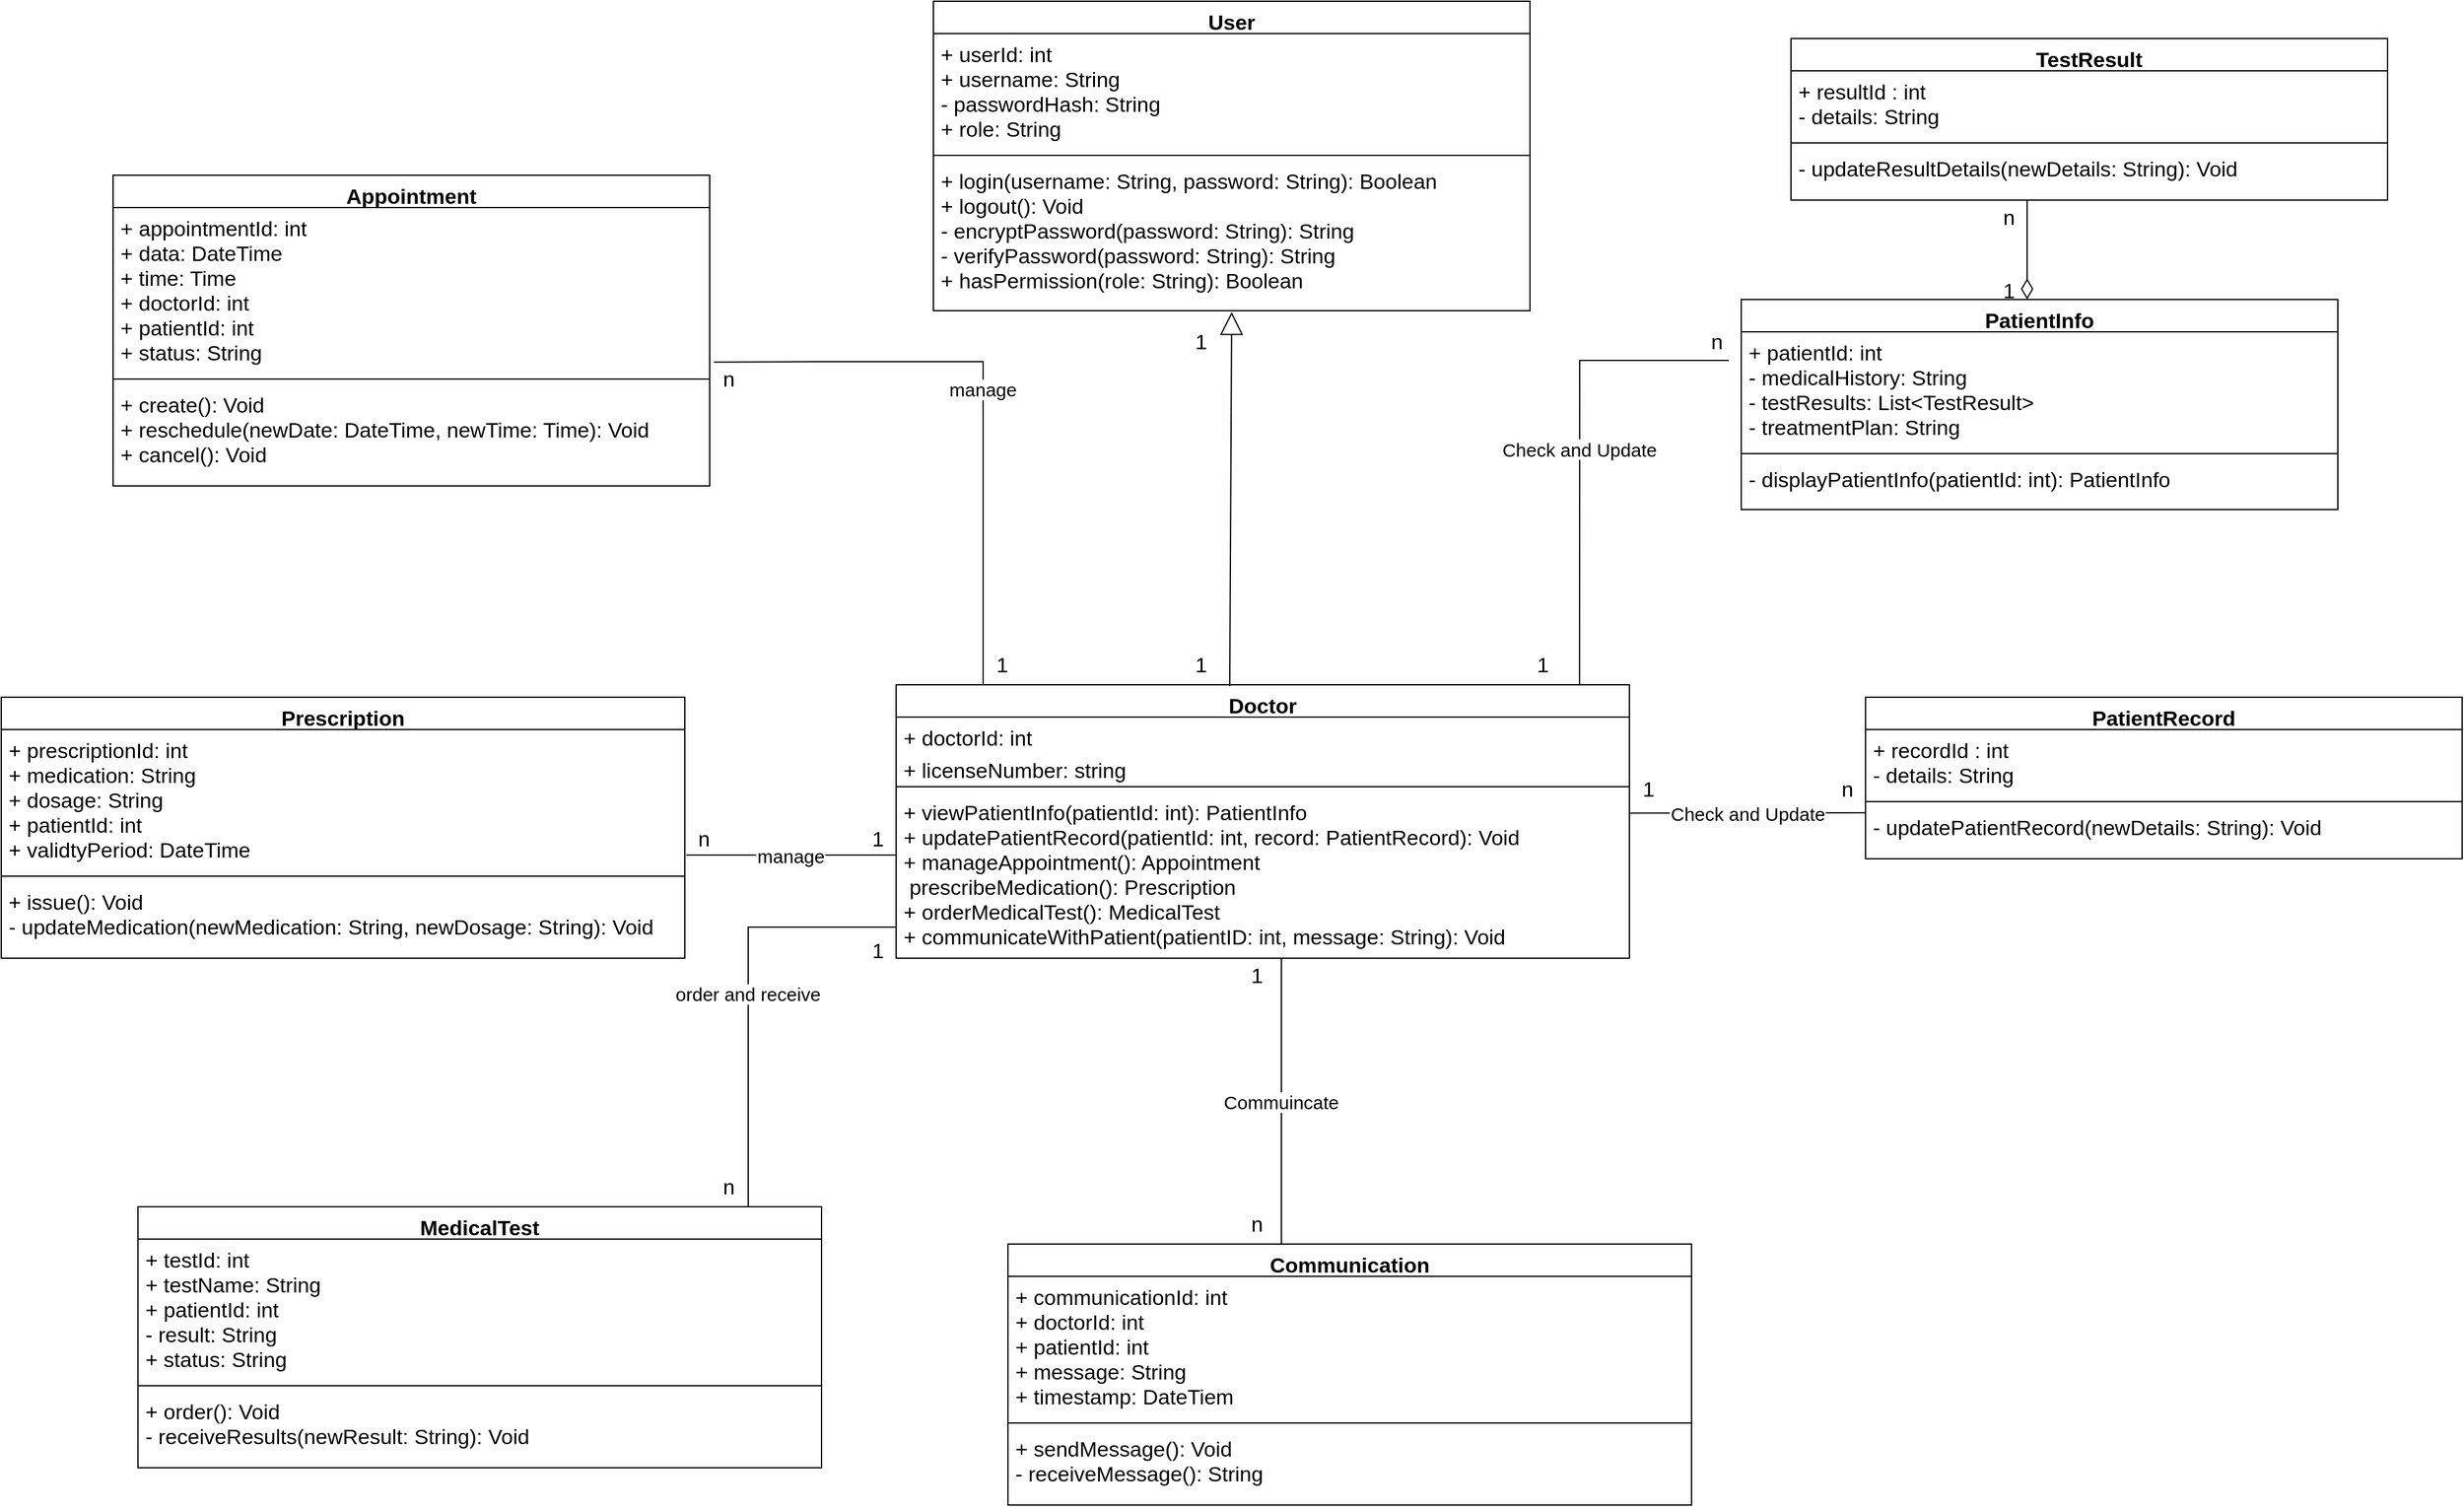 <mxfile version="22.0.3" type="device">
  <diagram id="C5RBs43oDa-KdzZeNtuy" name="Page-1">
    <mxGraphModel dx="1446" dy="809" grid="0" gridSize="10" guides="1" tooltips="1" connect="1" arrows="1" fold="1" page="1" pageScale="1" pageWidth="3300" pageHeight="4681" math="0" shadow="0">
      <root>
        <mxCell id="WIyWlLk6GJQsqaUBKTNV-0" />
        <mxCell id="WIyWlLk6GJQsqaUBKTNV-1" parent="WIyWlLk6GJQsqaUBKTNV-0" />
        <mxCell id="tuwSr8e36dJ-7jldxERm-1" value="User" style="swimlane;fontStyle=1;align=center;verticalAlign=top;childLayout=stackLayout;horizontal=1;startSize=26;horizontalStack=0;resizeParent=1;resizeParentMax=0;resizeLast=0;collapsible=0;marginBottom=0;fontSize=17;" parent="WIyWlLk6GJQsqaUBKTNV-1" vertex="1">
          <mxGeometry x="1400" y="1110" width="480" height="249" as="geometry" />
        </mxCell>
        <mxCell id="tuwSr8e36dJ-7jldxERm-2" value="+ userId: int&#xa;+ username: String&#xa;- passwordHash: String&#xa;+ role: String" style="text;strokeColor=none;fillColor=none;align=left;verticalAlign=top;spacingLeft=4;spacingRight=4;overflow=hidden;rotatable=0;points=[[0,0.5],[1,0.5]];portConstraint=eastwest;fontSize=17;" parent="tuwSr8e36dJ-7jldxERm-1" vertex="1">
          <mxGeometry y="26" width="480" height="94" as="geometry" />
        </mxCell>
        <mxCell id="tuwSr8e36dJ-7jldxERm-4" style="line;strokeWidth=1;fillColor=none;align=left;verticalAlign=middle;spacingTop=-1;spacingLeft=3;spacingRight=3;rotatable=0;labelPosition=right;points=[];portConstraint=eastwest;strokeColor=inherit;" parent="tuwSr8e36dJ-7jldxERm-1" vertex="1">
          <mxGeometry y="120" width="480" height="8" as="geometry" />
        </mxCell>
        <mxCell id="tuwSr8e36dJ-7jldxERm-5" value="+ login(username: String, password: String): Boolean&#xa;+ logout(): Void&#xa;- encryptPassword(password: String): String&#xa;- verifyPassword(password: String): String&#xa;+ hasPermission(role: String): Boolean" style="text;strokeColor=none;fillColor=none;align=left;verticalAlign=top;spacingLeft=4;spacingRight=4;overflow=hidden;rotatable=0;points=[[0,0.5],[1,0.5]];portConstraint=eastwest;fontSize=17;" parent="tuwSr8e36dJ-7jldxERm-1" vertex="1">
          <mxGeometry y="128" width="480" height="121" as="geometry" />
        </mxCell>
        <mxCell id="tuwSr8e36dJ-7jldxERm-11" value="Doctor" style="swimlane;fontStyle=1;align=center;verticalAlign=top;childLayout=stackLayout;horizontal=1;startSize=26;horizontalStack=0;resizeParent=1;resizeParentMax=0;resizeLast=0;collapsible=0;marginBottom=0;fontSize=17;" parent="WIyWlLk6GJQsqaUBKTNV-1" vertex="1">
          <mxGeometry x="1370" y="1660" width="590" height="220" as="geometry" />
        </mxCell>
        <mxCell id="tuwSr8e36dJ-7jldxERm-12" value="+ doctorId: int" style="text;strokeColor=none;fillColor=none;align=left;verticalAlign=top;spacingLeft=4;spacingRight=4;overflow=hidden;rotatable=0;points=[[0,0.5],[1,0.5]];portConstraint=eastwest;fontSize=17;" parent="tuwSr8e36dJ-7jldxERm-11" vertex="1">
          <mxGeometry y="26" width="590" height="26" as="geometry" />
        </mxCell>
        <mxCell id="tuwSr8e36dJ-7jldxERm-13" value="+ licenseNumber: string" style="text;strokeColor=none;fillColor=none;align=left;verticalAlign=top;spacingLeft=4;spacingRight=4;overflow=hidden;rotatable=0;points=[[0,0.5],[1,0.5]];portConstraint=eastwest;fontSize=17;" parent="tuwSr8e36dJ-7jldxERm-11" vertex="1">
          <mxGeometry y="52" width="590" height="26" as="geometry" />
        </mxCell>
        <mxCell id="tuwSr8e36dJ-7jldxERm-14" style="line;strokeWidth=1;fillColor=none;align=left;verticalAlign=middle;spacingTop=-1;spacingLeft=3;spacingRight=3;rotatable=0;labelPosition=right;points=[];portConstraint=eastwest;strokeColor=inherit;" parent="tuwSr8e36dJ-7jldxERm-11" vertex="1">
          <mxGeometry y="78" width="590" height="8" as="geometry" />
        </mxCell>
        <mxCell id="tuwSr8e36dJ-7jldxERm-19" value="+ viewPatientInfo(patientId: int): PatientInfo&#xa;+ updatePatientRecord(patientId: int, record: PatientRecord): Void&#xa;+ manageAppointment(): Appointment&#xa; prescribeMedication(): Prescription&#xa;+ orderMedicalTest(): MedicalTest&#xa;+ communicateWithPatient(patientID: int, message: String): Void&#xa;&#xa; " style="text;strokeColor=none;fillColor=none;align=left;verticalAlign=top;spacingLeft=4;spacingRight=4;overflow=hidden;rotatable=0;points=[[0,0.5],[1,0.5]];portConstraint=eastwest;fontSize=17;spacingBottom=-1;spacingTop=0;" parent="tuwSr8e36dJ-7jldxERm-11" vertex="1">
          <mxGeometry y="86" width="590" height="134" as="geometry" />
        </mxCell>
        <mxCell id="tuwSr8e36dJ-7jldxERm-22" value="" style="startArrow=block;startSize=16;startFill=0;endArrow=none;rounded=0;entryX=0.455;entryY=0.005;entryDx=0;entryDy=0;entryPerimeter=0;" parent="WIyWlLk6GJQsqaUBKTNV-1" target="tuwSr8e36dJ-7jldxERm-11" edge="1">
          <mxGeometry relative="1" as="geometry">
            <mxPoint x="1640" y="1360" as="sourcePoint" />
            <mxPoint x="1220" y="460" as="targetPoint" />
          </mxGeometry>
        </mxCell>
        <mxCell id="tuwSr8e36dJ-7jldxERm-23" value="PatientInfo" style="swimlane;fontStyle=1;align=center;verticalAlign=top;childLayout=stackLayout;horizontal=1;startSize=26;horizontalStack=0;resizeParent=1;resizeParentMax=0;resizeLast=0;collapsible=0;marginBottom=0;fontSize=17;" parent="WIyWlLk6GJQsqaUBKTNV-1" vertex="1">
          <mxGeometry x="2050" y="1350" width="480" height="169" as="geometry" />
        </mxCell>
        <mxCell id="tuwSr8e36dJ-7jldxERm-24" value="+ patientId: int&#xa;- medicalHistory: String&#xa;- testResults: List&lt;TestResult&gt;&#xa;- treatmentPlan: String" style="text;strokeColor=none;fillColor=none;align=left;verticalAlign=top;spacingLeft=4;spacingRight=4;overflow=hidden;rotatable=0;points=[[0,0.5],[1,0.5]];portConstraint=eastwest;fontSize=17;" parent="tuwSr8e36dJ-7jldxERm-23" vertex="1">
          <mxGeometry y="26" width="480" height="94" as="geometry" />
        </mxCell>
        <mxCell id="tuwSr8e36dJ-7jldxERm-25" style="line;strokeWidth=1;fillColor=none;align=left;verticalAlign=middle;spacingTop=-1;spacingLeft=3;spacingRight=3;rotatable=0;labelPosition=right;points=[];portConstraint=eastwest;strokeColor=inherit;" parent="tuwSr8e36dJ-7jldxERm-23" vertex="1">
          <mxGeometry y="120" width="480" height="8" as="geometry" />
        </mxCell>
        <mxCell id="tuwSr8e36dJ-7jldxERm-26" value="- displayPatientInfo(patientId: int): PatientInfo" style="text;strokeColor=none;fillColor=none;align=left;verticalAlign=top;spacingLeft=4;spacingRight=4;overflow=hidden;rotatable=0;points=[[0,0.5],[1,0.5]];portConstraint=eastwest;fontSize=17;" parent="tuwSr8e36dJ-7jldxERm-23" vertex="1">
          <mxGeometry y="128" width="480" height="41" as="geometry" />
        </mxCell>
        <mxCell id="tuwSr8e36dJ-7jldxERm-27" value="PatientRecord" style="swimlane;fontStyle=1;align=center;verticalAlign=top;childLayout=stackLayout;horizontal=1;startSize=26;horizontalStack=0;resizeParent=1;resizeParentMax=0;resizeLast=0;collapsible=0;marginBottom=0;fontSize=17;" parent="WIyWlLk6GJQsqaUBKTNV-1" vertex="1">
          <mxGeometry x="2150" y="1670" width="480" height="130" as="geometry" />
        </mxCell>
        <mxCell id="tuwSr8e36dJ-7jldxERm-28" value="+ recordId : int&#xa;- details: String&#xa; " style="text;strokeColor=none;fillColor=none;align=left;verticalAlign=top;spacingLeft=4;spacingRight=4;overflow=hidden;rotatable=0;points=[[0,0.5],[1,0.5]];portConstraint=eastwest;fontSize=17;" parent="tuwSr8e36dJ-7jldxERm-27" vertex="1">
          <mxGeometry y="26" width="480" height="54" as="geometry" />
        </mxCell>
        <mxCell id="tuwSr8e36dJ-7jldxERm-29" style="line;strokeWidth=1;fillColor=none;align=left;verticalAlign=middle;spacingTop=-1;spacingLeft=3;spacingRight=3;rotatable=0;labelPosition=right;points=[];portConstraint=eastwest;strokeColor=inherit;" parent="tuwSr8e36dJ-7jldxERm-27" vertex="1">
          <mxGeometry y="80" width="480" height="8" as="geometry" />
        </mxCell>
        <mxCell id="tuwSr8e36dJ-7jldxERm-30" value="- updatePatientRecord(newDetails: String): Void&#xa; " style="text;strokeColor=none;fillColor=none;align=left;verticalAlign=top;spacingLeft=4;spacingRight=4;overflow=hidden;rotatable=0;points=[[0,0.5],[1,0.5]];portConstraint=eastwest;fontSize=17;" parent="tuwSr8e36dJ-7jldxERm-27" vertex="1">
          <mxGeometry y="88" width="480" height="42" as="geometry" />
        </mxCell>
        <mxCell id="tuwSr8e36dJ-7jldxERm-31" value="Appointment" style="swimlane;fontStyle=1;align=center;verticalAlign=top;childLayout=stackLayout;horizontal=1;startSize=26;horizontalStack=0;resizeParent=1;resizeParentMax=0;resizeLast=0;collapsible=0;marginBottom=0;fontSize=17;" parent="WIyWlLk6GJQsqaUBKTNV-1" vertex="1">
          <mxGeometry x="740" y="1250" width="480" height="250" as="geometry" />
        </mxCell>
        <mxCell id="tuwSr8e36dJ-7jldxERm-32" value="+ appointmentId: int&#xa;+ data: DateTime&#xa;+ time: Time&#xa;+ doctorId: int&#xa;+ patientId: int &#xa;+ status: String" style="text;strokeColor=none;fillColor=none;align=left;verticalAlign=top;spacingLeft=4;spacingRight=4;overflow=hidden;rotatable=0;points=[[0,0.5],[1,0.5]];portConstraint=eastwest;fontSize=17;" parent="tuwSr8e36dJ-7jldxERm-31" vertex="1">
          <mxGeometry y="26" width="480" height="134" as="geometry" />
        </mxCell>
        <mxCell id="tuwSr8e36dJ-7jldxERm-33" style="line;strokeWidth=1;fillColor=none;align=left;verticalAlign=middle;spacingTop=-1;spacingLeft=3;spacingRight=3;rotatable=0;labelPosition=right;points=[];portConstraint=eastwest;strokeColor=inherit;" parent="tuwSr8e36dJ-7jldxERm-31" vertex="1">
          <mxGeometry y="160" width="480" height="8" as="geometry" />
        </mxCell>
        <mxCell id="tuwSr8e36dJ-7jldxERm-34" value="+ create(): Void&#xa;+ reschedule(newDate: DateTime, newTime: Time): Void&#xa;+ cancel(): Void &#xa; " style="text;strokeColor=none;fillColor=none;align=left;verticalAlign=top;spacingLeft=4;spacingRight=4;overflow=hidden;rotatable=0;points=[[0,0.5],[1,0.5]];portConstraint=eastwest;fontSize=17;" parent="tuwSr8e36dJ-7jldxERm-31" vertex="1">
          <mxGeometry y="168" width="480" height="82" as="geometry" />
        </mxCell>
        <mxCell id="tuwSr8e36dJ-7jldxERm-35" value="Prescription" style="swimlane;fontStyle=1;align=center;verticalAlign=top;childLayout=stackLayout;horizontal=1;startSize=26;horizontalStack=0;resizeParent=1;resizeParentMax=0;resizeLast=0;collapsible=0;marginBottom=0;fontSize=17;" parent="WIyWlLk6GJQsqaUBKTNV-1" vertex="1">
          <mxGeometry x="650" y="1670" width="550" height="210" as="geometry" />
        </mxCell>
        <mxCell id="tuwSr8e36dJ-7jldxERm-36" value="+ prescriptionId: int&#xa;+ medication: String&#xa;+ dosage: String&#xa;+ patientId: int&#xa;+ validtyPeriod: DateTime" style="text;strokeColor=none;fillColor=none;align=left;verticalAlign=top;spacingLeft=4;spacingRight=4;overflow=hidden;rotatable=0;points=[[0,0.5],[1,0.5]];portConstraint=eastwest;fontSize=17;" parent="tuwSr8e36dJ-7jldxERm-35" vertex="1">
          <mxGeometry y="26" width="550" height="114" as="geometry" />
        </mxCell>
        <mxCell id="tuwSr8e36dJ-7jldxERm-37" style="line;strokeWidth=1;fillColor=none;align=left;verticalAlign=middle;spacingTop=-1;spacingLeft=3;spacingRight=3;rotatable=0;labelPosition=right;points=[];portConstraint=eastwest;strokeColor=inherit;" parent="tuwSr8e36dJ-7jldxERm-35" vertex="1">
          <mxGeometry y="140" width="550" height="8" as="geometry" />
        </mxCell>
        <mxCell id="tuwSr8e36dJ-7jldxERm-38" value="+ issue(): Void&#xa;- updateMedication(newMedication: String, newDosage: String): Void" style="text;strokeColor=none;fillColor=none;align=left;verticalAlign=top;spacingLeft=4;spacingRight=4;overflow=hidden;rotatable=0;points=[[0,0.5],[1,0.5]];portConstraint=eastwest;fontSize=17;" parent="tuwSr8e36dJ-7jldxERm-35" vertex="1">
          <mxGeometry y="148" width="550" height="62" as="geometry" />
        </mxCell>
        <mxCell id="tuwSr8e36dJ-7jldxERm-39" value="MedicalTest" style="swimlane;fontStyle=1;align=center;verticalAlign=top;childLayout=stackLayout;horizontal=1;startSize=26;horizontalStack=0;resizeParent=1;resizeParentMax=0;resizeLast=0;collapsible=0;marginBottom=0;fontSize=17;" parent="WIyWlLk6GJQsqaUBKTNV-1" vertex="1">
          <mxGeometry x="760" y="2080" width="550" height="210" as="geometry" />
        </mxCell>
        <mxCell id="tuwSr8e36dJ-7jldxERm-40" value="+ testId: int&#xa;+ testName: String&#xa;+ patientId: int&#xa;- result: String&#xa;+ status: String" style="text;strokeColor=none;fillColor=none;align=left;verticalAlign=top;spacingLeft=4;spacingRight=4;overflow=hidden;rotatable=0;points=[[0,0.5],[1,0.5]];portConstraint=eastwest;fontSize=17;" parent="tuwSr8e36dJ-7jldxERm-39" vertex="1">
          <mxGeometry y="26" width="550" height="114" as="geometry" />
        </mxCell>
        <mxCell id="tuwSr8e36dJ-7jldxERm-41" style="line;strokeWidth=1;fillColor=none;align=left;verticalAlign=middle;spacingTop=-1;spacingLeft=3;spacingRight=3;rotatable=0;labelPosition=right;points=[];portConstraint=eastwest;strokeColor=inherit;" parent="tuwSr8e36dJ-7jldxERm-39" vertex="1">
          <mxGeometry y="140" width="550" height="8" as="geometry" />
        </mxCell>
        <mxCell id="tuwSr8e36dJ-7jldxERm-42" value="+ order(): Void&#xa;- receiveResults(newResult: String): Void" style="text;strokeColor=none;fillColor=none;align=left;verticalAlign=top;spacingLeft=4;spacingRight=4;overflow=hidden;rotatable=0;points=[[0,0.5],[1,0.5]];portConstraint=eastwest;fontSize=17;" parent="tuwSr8e36dJ-7jldxERm-39" vertex="1">
          <mxGeometry y="148" width="550" height="62" as="geometry" />
        </mxCell>
        <mxCell id="tuwSr8e36dJ-7jldxERm-47" value="TestResult" style="swimlane;fontStyle=1;align=center;verticalAlign=top;childLayout=stackLayout;horizontal=1;startSize=26;horizontalStack=0;resizeParent=1;resizeParentMax=0;resizeLast=0;collapsible=0;marginBottom=0;fontSize=17;" parent="WIyWlLk6GJQsqaUBKTNV-1" vertex="1">
          <mxGeometry x="2090" y="1140" width="480" height="130" as="geometry" />
        </mxCell>
        <mxCell id="tuwSr8e36dJ-7jldxERm-48" value="+ resultId : int&#xa;- details: String&#xa; " style="text;strokeColor=none;fillColor=none;align=left;verticalAlign=top;spacingLeft=4;spacingRight=4;overflow=hidden;rotatable=0;points=[[0,0.5],[1,0.5]];portConstraint=eastwest;fontSize=17;" parent="tuwSr8e36dJ-7jldxERm-47" vertex="1">
          <mxGeometry y="26" width="480" height="54" as="geometry" />
        </mxCell>
        <mxCell id="tuwSr8e36dJ-7jldxERm-49" style="line;strokeWidth=1;fillColor=none;align=left;verticalAlign=middle;spacingTop=-1;spacingLeft=3;spacingRight=3;rotatable=0;labelPosition=right;points=[];portConstraint=eastwest;strokeColor=inherit;" parent="tuwSr8e36dJ-7jldxERm-47" vertex="1">
          <mxGeometry y="80" width="480" height="8" as="geometry" />
        </mxCell>
        <mxCell id="tuwSr8e36dJ-7jldxERm-50" value="- updateResultDetails(newDetails: String): Void&#xa; " style="text;strokeColor=none;fillColor=none;align=left;verticalAlign=top;spacingLeft=4;spacingRight=4;overflow=hidden;rotatable=0;points=[[0,0.5],[1,0.5]];portConstraint=eastwest;fontSize=17;" parent="tuwSr8e36dJ-7jldxERm-47" vertex="1">
          <mxGeometry y="88" width="480" height="42" as="geometry" />
        </mxCell>
        <mxCell id="tuwSr8e36dJ-7jldxERm-55" value="Communication" style="swimlane;fontStyle=1;align=center;verticalAlign=top;childLayout=stackLayout;horizontal=1;startSize=26;horizontalStack=0;resizeParent=1;resizeParentMax=0;resizeLast=0;collapsible=0;marginBottom=0;fontSize=17;" parent="WIyWlLk6GJQsqaUBKTNV-1" vertex="1">
          <mxGeometry x="1460" y="2110" width="550" height="210" as="geometry" />
        </mxCell>
        <mxCell id="tuwSr8e36dJ-7jldxERm-56" value="+ communicationId: int&#xa;+ doctorId: int&#xa;+ patientId: int&#xa;+ message: String&#xa;+ timestamp: DateTiem" style="text;strokeColor=none;fillColor=none;align=left;verticalAlign=top;spacingLeft=4;spacingRight=4;overflow=hidden;rotatable=0;points=[[0,0.5],[1,0.5]];portConstraint=eastwest;fontSize=17;" parent="tuwSr8e36dJ-7jldxERm-55" vertex="1">
          <mxGeometry y="26" width="550" height="114" as="geometry" />
        </mxCell>
        <mxCell id="tuwSr8e36dJ-7jldxERm-57" style="line;strokeWidth=1;fillColor=none;align=left;verticalAlign=middle;spacingTop=-1;spacingLeft=3;spacingRight=3;rotatable=0;labelPosition=right;points=[];portConstraint=eastwest;strokeColor=inherit;" parent="tuwSr8e36dJ-7jldxERm-55" vertex="1">
          <mxGeometry y="140" width="550" height="8" as="geometry" />
        </mxCell>
        <mxCell id="tuwSr8e36dJ-7jldxERm-58" value="+ sendMessage(): Void&#xa;- receiveMessage(): String" style="text;strokeColor=none;fillColor=none;align=left;verticalAlign=top;spacingLeft=4;spacingRight=4;overflow=hidden;rotatable=0;points=[[0,0.5],[1,0.5]];portConstraint=eastwest;fontSize=17;" parent="tuwSr8e36dJ-7jldxERm-55" vertex="1">
          <mxGeometry y="148" width="550" height="62" as="geometry" />
        </mxCell>
        <mxCell id="tuwSr8e36dJ-7jldxERm-62" value="Check and Update" style="startArrow=none;endArrow=none;rounded=0;exitX=0.932;exitY=0.002;exitDx=0;exitDy=0;exitPerimeter=0;fontSize=15;" parent="WIyWlLk6GJQsqaUBKTNV-1" source="tuwSr8e36dJ-7jldxERm-11" edge="1">
          <mxGeometry relative="1" as="geometry">
            <Array as="points">
              <mxPoint x="1920" y="1399" />
            </Array>
            <mxPoint x="1919.29" y="1649.66" as="sourcePoint" />
            <mxPoint x="2040" y="1399" as="targetPoint" />
          </mxGeometry>
        </mxCell>
        <mxCell id="tuwSr8e36dJ-7jldxERm-63" value="&lt;font style=&quot;font-size: 17px;&quot;&gt;1&lt;/font&gt;" style="text;html=1;align=center;verticalAlign=middle;resizable=0;points=[];autosize=1;strokeColor=none;fillColor=none;" parent="WIyWlLk6GJQsqaUBKTNV-1" vertex="1">
          <mxGeometry x="1600" y="1370" width="30" height="30" as="geometry" />
        </mxCell>
        <mxCell id="tuwSr8e36dJ-7jldxERm-64" value="&lt;font style=&quot;font-size: 17px;&quot;&gt;1&lt;/font&gt;" style="text;html=1;align=center;verticalAlign=middle;resizable=0;points=[];autosize=1;strokeColor=none;fillColor=none;" parent="WIyWlLk6GJQsqaUBKTNV-1" vertex="1">
          <mxGeometry x="1600" y="1630" width="30" height="30" as="geometry" />
        </mxCell>
        <mxCell id="tuwSr8e36dJ-7jldxERm-72" value="Check and Update" style="startArrow=none;endArrow=none;rounded=0;entryX=1.001;entryY=0.129;entryDx=0;entryDy=0;entryPerimeter=0;fontSize=15;" parent="WIyWlLk6GJQsqaUBKTNV-1" target="tuwSr8e36dJ-7jldxERm-19" edge="1">
          <mxGeometry relative="1" as="geometry">
            <mxPoint x="2150" y="1763" as="sourcePoint" />
            <mxPoint x="1990" y="1200" as="targetPoint" />
          </mxGeometry>
        </mxCell>
        <mxCell id="tuwSr8e36dJ-7jldxERm-77" value="manage" style="startArrow=none;endArrow=none;rounded=0;fontSize=15;entryX=1.002;entryY=0.886;entryDx=0;entryDy=0;entryPerimeter=0;" parent="WIyWlLk6GJQsqaUBKTNV-1" target="tuwSr8e36dJ-7jldxERm-36" edge="1">
          <mxGeometry relative="1" as="geometry">
            <mxPoint x="1370" y="1797" as="sourcePoint" />
            <mxPoint x="1200" y="1785" as="targetPoint" />
          </mxGeometry>
        </mxCell>
        <mxCell id="tuwSr8e36dJ-7jldxERm-79" value="manage" style="startArrow=none;endArrow=none;rounded=0;fontSize=15;entryX=1.007;entryY=0.928;entryDx=0;entryDy=0;entryPerimeter=0;" parent="WIyWlLk6GJQsqaUBKTNV-1" target="tuwSr8e36dJ-7jldxERm-32" edge="1">
          <mxGeometry relative="1" as="geometry">
            <Array as="points">
              <mxPoint x="1440" y="1400" />
              <mxPoint x="1310" y="1400" />
            </Array>
            <mxPoint x="1440" y="1660" as="sourcePoint" />
            <mxPoint x="1510" y="1400" as="targetPoint" />
          </mxGeometry>
        </mxCell>
        <mxCell id="tuwSr8e36dJ-7jldxERm-80" value="&lt;font style=&quot;font-size: 17px;&quot;&gt;1&lt;/font&gt;" style="text;html=1;align=center;verticalAlign=middle;resizable=0;points=[];autosize=1;strokeColor=none;fillColor=none;" parent="WIyWlLk6GJQsqaUBKTNV-1" vertex="1">
          <mxGeometry x="1875" y="1630" width="30" height="30" as="geometry" />
        </mxCell>
        <mxCell id="tuwSr8e36dJ-7jldxERm-81" value="&lt;font style=&quot;font-size: 17px;&quot;&gt;n&lt;/font&gt;" style="text;html=1;align=center;verticalAlign=middle;resizable=0;points=[];autosize=1;strokeColor=none;fillColor=none;" parent="WIyWlLk6GJQsqaUBKTNV-1" vertex="1">
          <mxGeometry x="2015" y="1370" width="30" height="30" as="geometry" />
        </mxCell>
        <mxCell id="tuwSr8e36dJ-7jldxERm-82" value="&lt;font style=&quot;font-size: 17px;&quot;&gt;1&lt;/font&gt;" style="text;html=1;align=center;verticalAlign=middle;resizable=0;points=[];autosize=1;strokeColor=none;fillColor=none;" parent="WIyWlLk6GJQsqaUBKTNV-1" vertex="1">
          <mxGeometry x="1960" y="1730" width="30" height="30" as="geometry" />
        </mxCell>
        <mxCell id="tuwSr8e36dJ-7jldxERm-83" value="&lt;font style=&quot;font-size: 17px;&quot;&gt;n&lt;/font&gt;" style="text;html=1;align=center;verticalAlign=middle;resizable=0;points=[];autosize=1;strokeColor=none;fillColor=none;" parent="WIyWlLk6GJQsqaUBKTNV-1" vertex="1">
          <mxGeometry x="2120" y="1730" width="30" height="30" as="geometry" />
        </mxCell>
        <mxCell id="tuwSr8e36dJ-7jldxERm-84" value="&lt;font style=&quot;font-size: 17px;&quot;&gt;1&lt;/font&gt;" style="text;html=1;align=center;verticalAlign=middle;resizable=0;points=[];autosize=1;strokeColor=none;fillColor=none;" parent="WIyWlLk6GJQsqaUBKTNV-1" vertex="1">
          <mxGeometry x="1340" y="1770" width="30" height="30" as="geometry" />
        </mxCell>
        <mxCell id="tuwSr8e36dJ-7jldxERm-85" value="&lt;font style=&quot;font-size: 17px;&quot;&gt;n&lt;/font&gt;" style="text;html=1;align=center;verticalAlign=middle;resizable=0;points=[];autosize=1;strokeColor=none;fillColor=none;" parent="WIyWlLk6GJQsqaUBKTNV-1" vertex="1">
          <mxGeometry x="1200" y="1770" width="30" height="30" as="geometry" />
        </mxCell>
        <mxCell id="tuwSr8e36dJ-7jldxERm-86" value="&lt;font style=&quot;font-size: 17px;&quot;&gt;1&lt;/font&gt;" style="text;html=1;align=center;verticalAlign=middle;resizable=0;points=[];autosize=1;strokeColor=none;fillColor=none;" parent="WIyWlLk6GJQsqaUBKTNV-1" vertex="1">
          <mxGeometry x="1440" y="1630" width="30" height="30" as="geometry" />
        </mxCell>
        <mxCell id="tuwSr8e36dJ-7jldxERm-87" value="&lt;font style=&quot;font-size: 17px;&quot;&gt;n&lt;/font&gt;" style="text;html=1;align=center;verticalAlign=middle;resizable=0;points=[];autosize=1;strokeColor=none;fillColor=none;" parent="WIyWlLk6GJQsqaUBKTNV-1" vertex="1">
          <mxGeometry x="1220" y="1400" width="30" height="30" as="geometry" />
        </mxCell>
        <mxCell id="tuwSr8e36dJ-7jldxERm-89" value="Commuincate" style="startArrow=none;endArrow=none;rounded=0;fontSize=15;entryX=0.4;entryY=0.002;entryDx=0;entryDy=0;entryPerimeter=0;" parent="WIyWlLk6GJQsqaUBKTNV-1" target="tuwSr8e36dJ-7jldxERm-55" edge="1">
          <mxGeometry relative="1" as="geometry">
            <mxPoint x="1680" y="1880" as="sourcePoint" />
            <mxPoint x="1240" y="1970" as="targetPoint" />
          </mxGeometry>
        </mxCell>
        <mxCell id="tuwSr8e36dJ-7jldxERm-91" value="order and receive" style="startArrow=none;endArrow=none;rounded=0;exitX=0.932;exitY=0.002;exitDx=0;exitDy=0;exitPerimeter=0;fontSize=15;" parent="WIyWlLk6GJQsqaUBKTNV-1" edge="1">
          <mxGeometry relative="1" as="geometry">
            <Array as="points">
              <mxPoint x="1251" y="1855" />
            </Array>
            <mxPoint x="1251" y="2080" as="sourcePoint" />
            <mxPoint x="1370" y="1855" as="targetPoint" />
          </mxGeometry>
        </mxCell>
        <mxCell id="tuwSr8e36dJ-7jldxERm-92" value="&lt;font style=&quot;font-size: 17px;&quot;&gt;1&lt;/font&gt;" style="text;html=1;align=center;verticalAlign=middle;resizable=0;points=[];autosize=1;strokeColor=none;fillColor=none;" parent="WIyWlLk6GJQsqaUBKTNV-1" vertex="1">
          <mxGeometry x="1340" y="1860" width="30" height="30" as="geometry" />
        </mxCell>
        <mxCell id="tuwSr8e36dJ-7jldxERm-93" value="&lt;font style=&quot;font-size: 17px;&quot;&gt;n&lt;/font&gt;" style="text;html=1;align=center;verticalAlign=middle;resizable=0;points=[];autosize=1;strokeColor=none;fillColor=none;" parent="WIyWlLk6GJQsqaUBKTNV-1" vertex="1">
          <mxGeometry x="1220" y="2050" width="30" height="30" as="geometry" />
        </mxCell>
        <mxCell id="tuwSr8e36dJ-7jldxERm-94" value="&lt;font style=&quot;font-size: 17px;&quot;&gt;1&lt;/font&gt;" style="text;html=1;align=center;verticalAlign=middle;resizable=0;points=[];autosize=1;strokeColor=none;fillColor=none;" parent="WIyWlLk6GJQsqaUBKTNV-1" vertex="1">
          <mxGeometry x="1645" y="1880" width="30" height="30" as="geometry" />
        </mxCell>
        <mxCell id="tuwSr8e36dJ-7jldxERm-95" value="&lt;font style=&quot;font-size: 17px;&quot;&gt;n&lt;/font&gt;" style="text;html=1;align=center;verticalAlign=middle;resizable=0;points=[];autosize=1;strokeColor=none;fillColor=none;" parent="WIyWlLk6GJQsqaUBKTNV-1" vertex="1">
          <mxGeometry x="1645" y="2080" width="30" height="30" as="geometry" />
        </mxCell>
        <mxCell id="tuwSr8e36dJ-7jldxERm-96" value="" style="curved=1;startArrow=diamondThin;startSize=14;startFill=0;endArrow=none;rounded=0;" parent="WIyWlLk6GJQsqaUBKTNV-1" edge="1">
          <mxGeometry relative="1" as="geometry">
            <Array as="points" />
            <mxPoint x="2280" y="1350" as="sourcePoint" />
            <mxPoint x="2280" y="1270" as="targetPoint" />
          </mxGeometry>
        </mxCell>
        <mxCell id="tuwSr8e36dJ-7jldxERm-97" value="&lt;font style=&quot;font-size: 17px;&quot;&gt;1&lt;/font&gt;" style="text;html=1;align=center;verticalAlign=middle;resizable=0;points=[];autosize=1;strokeColor=none;fillColor=none;" parent="WIyWlLk6GJQsqaUBKTNV-1" vertex="1">
          <mxGeometry x="2250" y="1329" width="30" height="30" as="geometry" />
        </mxCell>
        <mxCell id="tuwSr8e36dJ-7jldxERm-98" value="&lt;font style=&quot;font-size: 17px;&quot;&gt;n&lt;/font&gt;" style="text;html=1;align=center;verticalAlign=middle;resizable=0;points=[];autosize=1;strokeColor=none;fillColor=none;" parent="WIyWlLk6GJQsqaUBKTNV-1" vertex="1">
          <mxGeometry x="2250" y="1270" width="30" height="30" as="geometry" />
        </mxCell>
      </root>
    </mxGraphModel>
  </diagram>
</mxfile>
